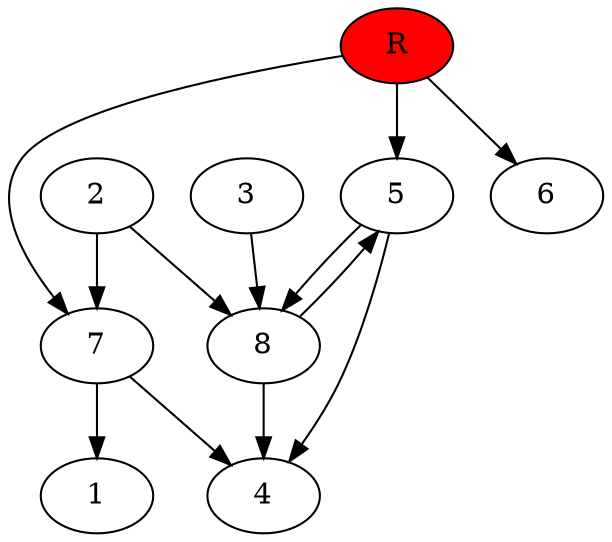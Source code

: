 digraph prb21895 {
	1
	2
	3
	4
	5
	6
	7
	8
	R [fillcolor="#ff0000" style=filled]
	2 -> 7
	2 -> 8
	3 -> 8
	5 -> 4
	5 -> 8
	7 -> 1
	7 -> 4
	8 -> 4
	8 -> 5
	R -> 5
	R -> 6
	R -> 7
}
